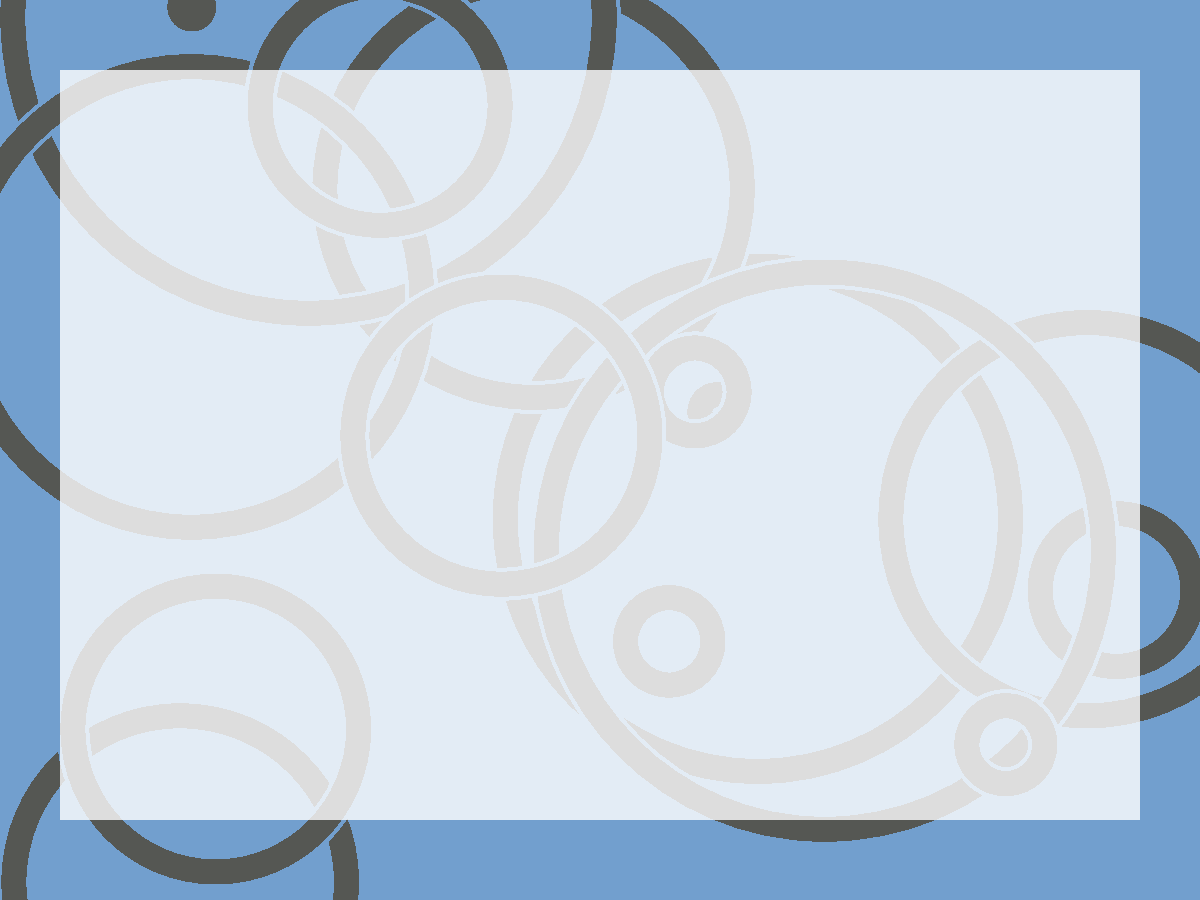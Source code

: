 int Width = 600;
int Height = 450;
int LEFT = 30;
int RIGHT = 30;
int TOP = 35;
int BOTTOM = 40;
pen BG = rgb(0.44531, 0.625, 0.80859);
pen FG = rgb(0.33203125, 0.33984375, 0.324121875);
pen TEXT_BG = rgb(255,255,255) + opacity(0.8);
pen BGW = linewidth(16);
pen FGW = linewidth(12);
path OUTLINE = (0,0)--(Width,0)--(Width,Height)--(0, Height)--cycle;
path TEXT_AREA = (LEFT,BOTTOM)--(Width-RIGHT, BOTTOM)--
    (Width-RIGHT,Height-TOP)--(LEFT,Height-TOP)--cycle;
size(Width, Height);

srand(0);
fill(OUTLINE, BG);

path drawRandCircle();
path simpleCircle(pair center, real r);

simpleCircle = new path(pair center, real r)
{
    path temp = (center.x, center.y - r) .. (center.x + r, center.y) .. (center.x, center.y + r) .. (center.x - r, center.y) .. cycle;
    return temp;
};

drawRandCircle = new path()
{
    real Xx = rand() * ((real)(Width) / randMax);
    real Yy = rand() * ((real)(Height) / randMax);
    real R = rand() * (Height/3.0 / randMax);
    path temp = simpleCircle((Xx, Yy), R);
    draw(temp, BG + BGW);
    draw(temp, FG + FGW);
    return temp;
};

path Circle;
for(int i = 0; i <= 15; ++i)
    drawRandCircle();
fill(TEXT_AREA, TEXT_BG);
clip(OUTLINE);
